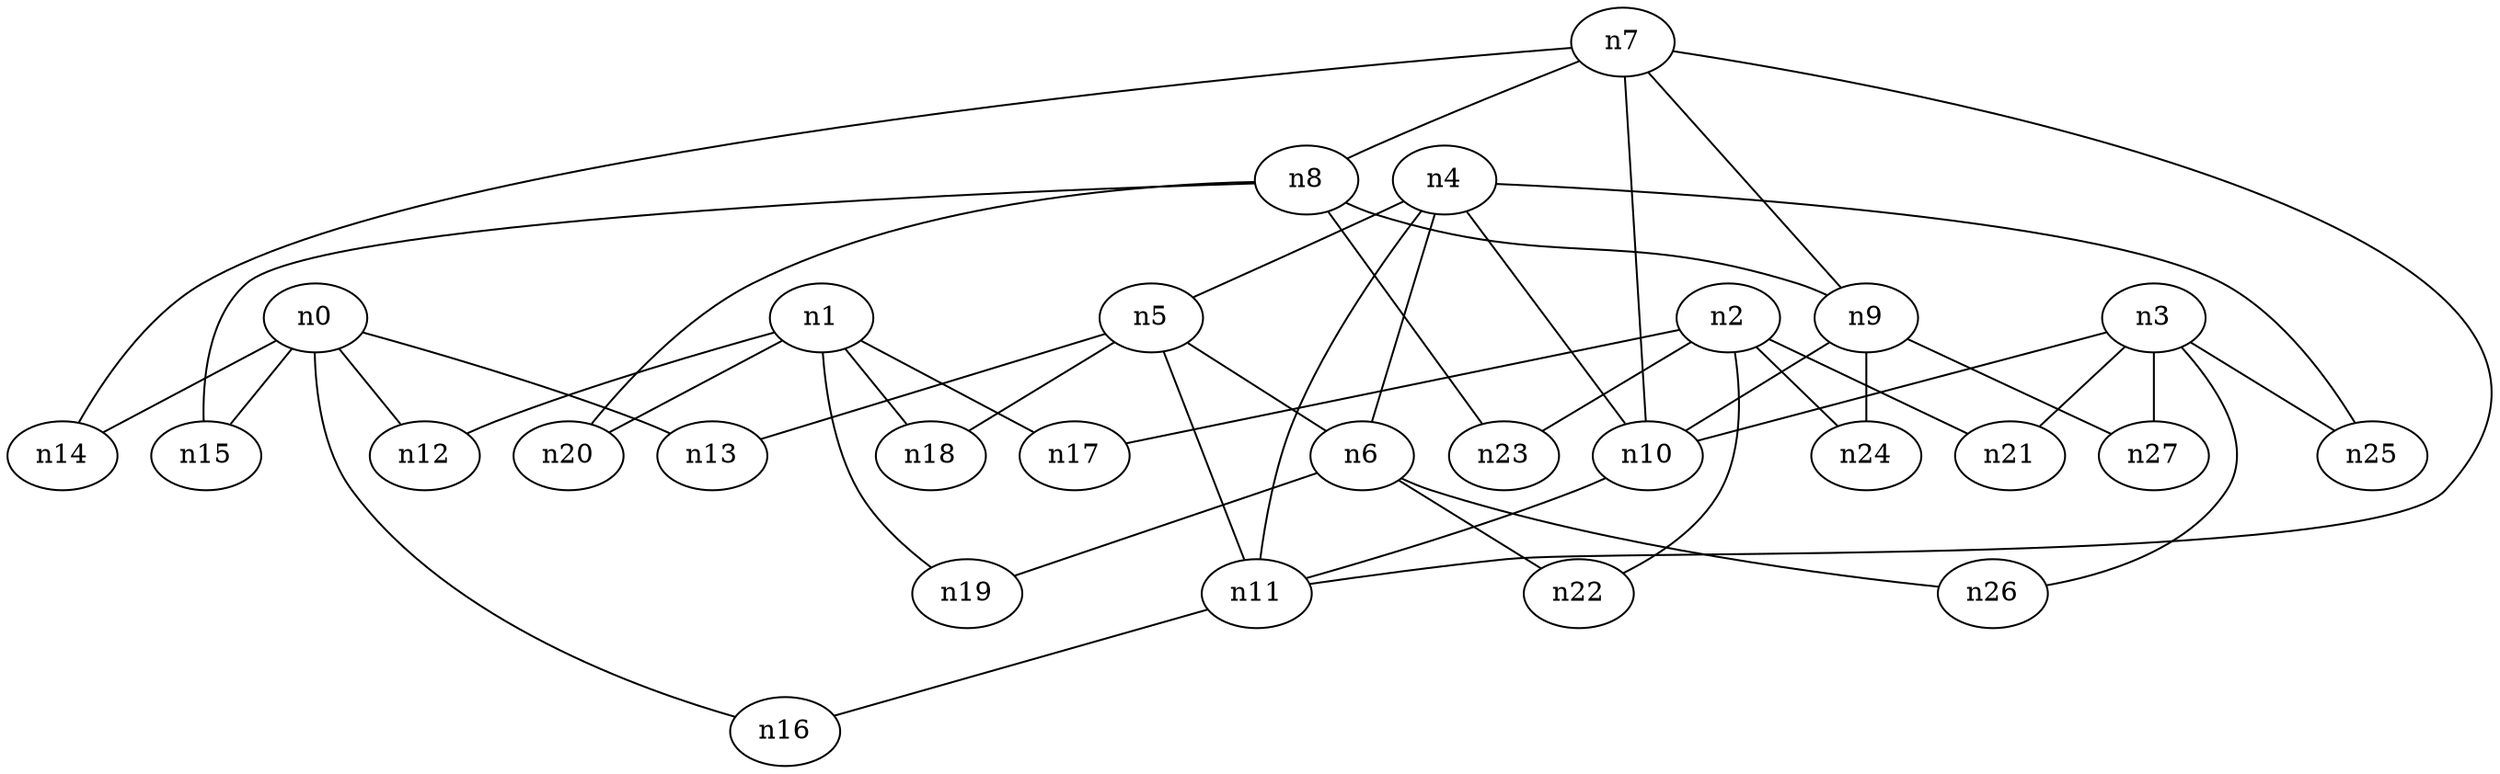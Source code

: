 strict graph "" {
	graph [edge_default="{}",
		node_default="{}"
	];
	node [label="\N"];
	n0	 [dim3pos="-0.01287307622622992,-0.09061688267182001,-0.9958026232558916",
		pos="7.712865413446271,3.233247619235652"];
	n12	 [dim3pos="0.18560939486649258,-0.4422336233460356,-0.8774842305816847",
		pos="1.9681768567302524,-8.924572896896548"];
	n0 -- n12	 [id=e0];
	n13	 [dim3pos="0.1292953562105878,-0.3647525492348442,0.9220836668594992",
		pos="5.053044121188353,0.397365634958909"];
	n0 -- n13	 [id=e1];
	n14	 [dim3pos="0.018872948831321863,0.01935216210826798,-0.9996345860483948",
		pos="0.7979341158668847,3.1145580014435805"];
	n0 -- n14	 [id=e2];
	n15	 [dim3pos="-0.32689050379164125,-0.41771273182699326,-0.8477373839819011",
		pos="7.189957908447635,16.26705469249037"];
	n0 -- n15	 [id=e3];
	n16	 [dim3pos="0.14739346447867288,0.4558420806108402,-0.8777717039033296",
		pos="1.2580636211897305,15.208357928532175"];
	n0 -- n16	 [id=e4];
	n1	 [dim3pos="-0.5311424639451121,0.29070544239462853,0.795850506537791",
		pos="5.782401210649943,5.632799916999932"];
	n1 -- n12	 [id=e30];
	n17	 [dim3pos="-0.6934218058037399,-0.32033450098506494,0.6454084030399122",
		pos="12.99912746697914,5.413946815469756"];
	n1 -- n17	 [id=e5];
	n18	 [dim3pos="-0.09630450061213641,0.07020322888794711,-0.9928730784020451",
		pos="2.511686225589184,-3.2610531342987445"];
	n1 -- n18	 [id=e6];
	n19	 [dim3pos="0.004800307610959944,-0.00017157976313370834,-0.9999884637370698",
		pos="9.389049677699532,28.279137273841446"];
	n1 -- n19	 [id=e7];
	n20	 [dim3pos="0.2556689210641446,0.8940937328093422,0.3677360463062504",
		pos="4.433868496691661,-1.1942230230368311"];
	n1 -- n20	 [id=e8];
	n2	 [dim3pos="0.13001058727942255,0.5487365750471759,-0.8258240844155339",
		pos="4.479751522081067,-8.825643603751418"];
	n2 -- n17	 [id=e35];
	n21	 [dim3pos="-0.00013345885951951468,0.012515416207278552,-0.9999216702051673",
		pos="4.7230521336553375,3.1541091081554304"];
	n2 -- n21	 [id=e9];
	n22	 [dim3pos="0.015428870133592463,0.016334393913177838,0.999747536902137",
		pos="0.8138989679925722,-6.2607142715330415"];
	n2 -- n22	 [id=e10];
	n23	 [dim3pos="-0.5662593679436845,0.6309402757020497,-0.5303439419028376",
		pos="-0.8393725241017436,23.002938692153712"];
	n2 -- n23	 [id=e11];
	n24	 [dim3pos="-0.2497364622887241,0.36806025525142366,-0.8956357227733659",
		pos="-0.9746319949342646,3.602530557579441"];
	n2 -- n24	 [id=e12];
	n3	 [dim3pos="0.1919136276267014,-0.5216999877964082,-0.8312630644172682",
		pos="-7.501483529310932,8.835357665212536"];
	n10	 [dim3pos="-0.6726540304215262,0.17314338763853004,0.7194149864123838",
		pos="2.889658378852492,0.7678366302070044"];
	n3 -- n10	 [id=e13];
	n3 -- n21	 [id=e39];
	n25	 [dim3pos="0.3840230761335115,-0.8038909721704298,-0.4541867257635745",
		pos="-7.408328231586512,-4.240929840371512"];
	n3 -- n25	 [id=e14];
	n26	 [dim3pos="0.3201767892417797,0.567638428828714,0.7584678224866853",
		pos="7.340415059796506,-5.57334785861592"];
	n3 -- n26	 [id=e15];
	n27	 [dim3pos="0.10477869563437686,-0.10803081210134584,-0.9886105242095505",
		pos="5.482506513808843,-3.2926632445232094"];
	n3 -- n27	 [id=e16];
	n4	 [dim3pos="-0.28617753717058586,-0.9581263428712371,-0.009814698934085684",
		pos="-1.861045851443352,14.146981797667221"];
	n5	 [dim3pos="-0.5686784241690073,0.5401654919790304,-0.6203435267331374",
		pos="2.3819029328962507,2.2399769415435227"];
	n4 -- n5	 [id=e17];
	n6	 [dim3pos="0.6106856811034934,0.19448105768773055,0.7676197737785445",
		pos="6.591493791477629,6.978862636547143"];
	n4 -- n6	 [id=e18];
	n4 -- n10	 [id=e19];
	n11	 [dim3pos="0.5712091705094487,0.5857090141384584,-0.5750348113661142",
		pos="0.7979306697409022,-4.0997422829972"];
	n4 -- n11	 [id=e20];
	n4 -- n25	 [id=e43];
	n5 -- n6	 [id=e21];
	n5 -- n11	 [id=e22];
	n5 -- n13	 [id=e31];
	n5 -- n18	 [id=e36];
	n6 -- n19	 [id=e37];
	n6 -- n22	 [id=e40];
	n6 -- n26	 [id=e44];
	n7	 [dim3pos="-0.22073374898926415,-0.05576407256913015,0.9737386611753943",
		pos="3.389045524506804,0.22968279699608443"];
	n8	 [dim3pos="0.5866808008765215,0.10316448129279064,0.8032202236513176",
		pos="9.598842732066782,5.645070606063125"];
	n7 -- n8	 [id=e23];
	n9	 [dim3pos="-0.05777079459524203,0.017821342638887325,-0.9981707945228521",
		pos="-0.2992216261034299,-9.364283937679874"];
	n7 -- n9	 [id=e24];
	n7 -- n10	 [id=e25];
	n7 -- n11	 [id=e26];
	n7 -- n14	 [id=e32];
	n8 -- n9	 [id=e27];
	n8 -- n15	 [id=e33];
	n8 -- n20	 [id=e38];
	n8 -- n23	 [id=e41];
	n9 -- n10	 [id=e28];
	n9 -- n24	 [id=e42];
	n9 -- n27	 [id=e45];
	n10 -- n11	 [id=e29];
	n11 -- n16	 [id=e34];
}
